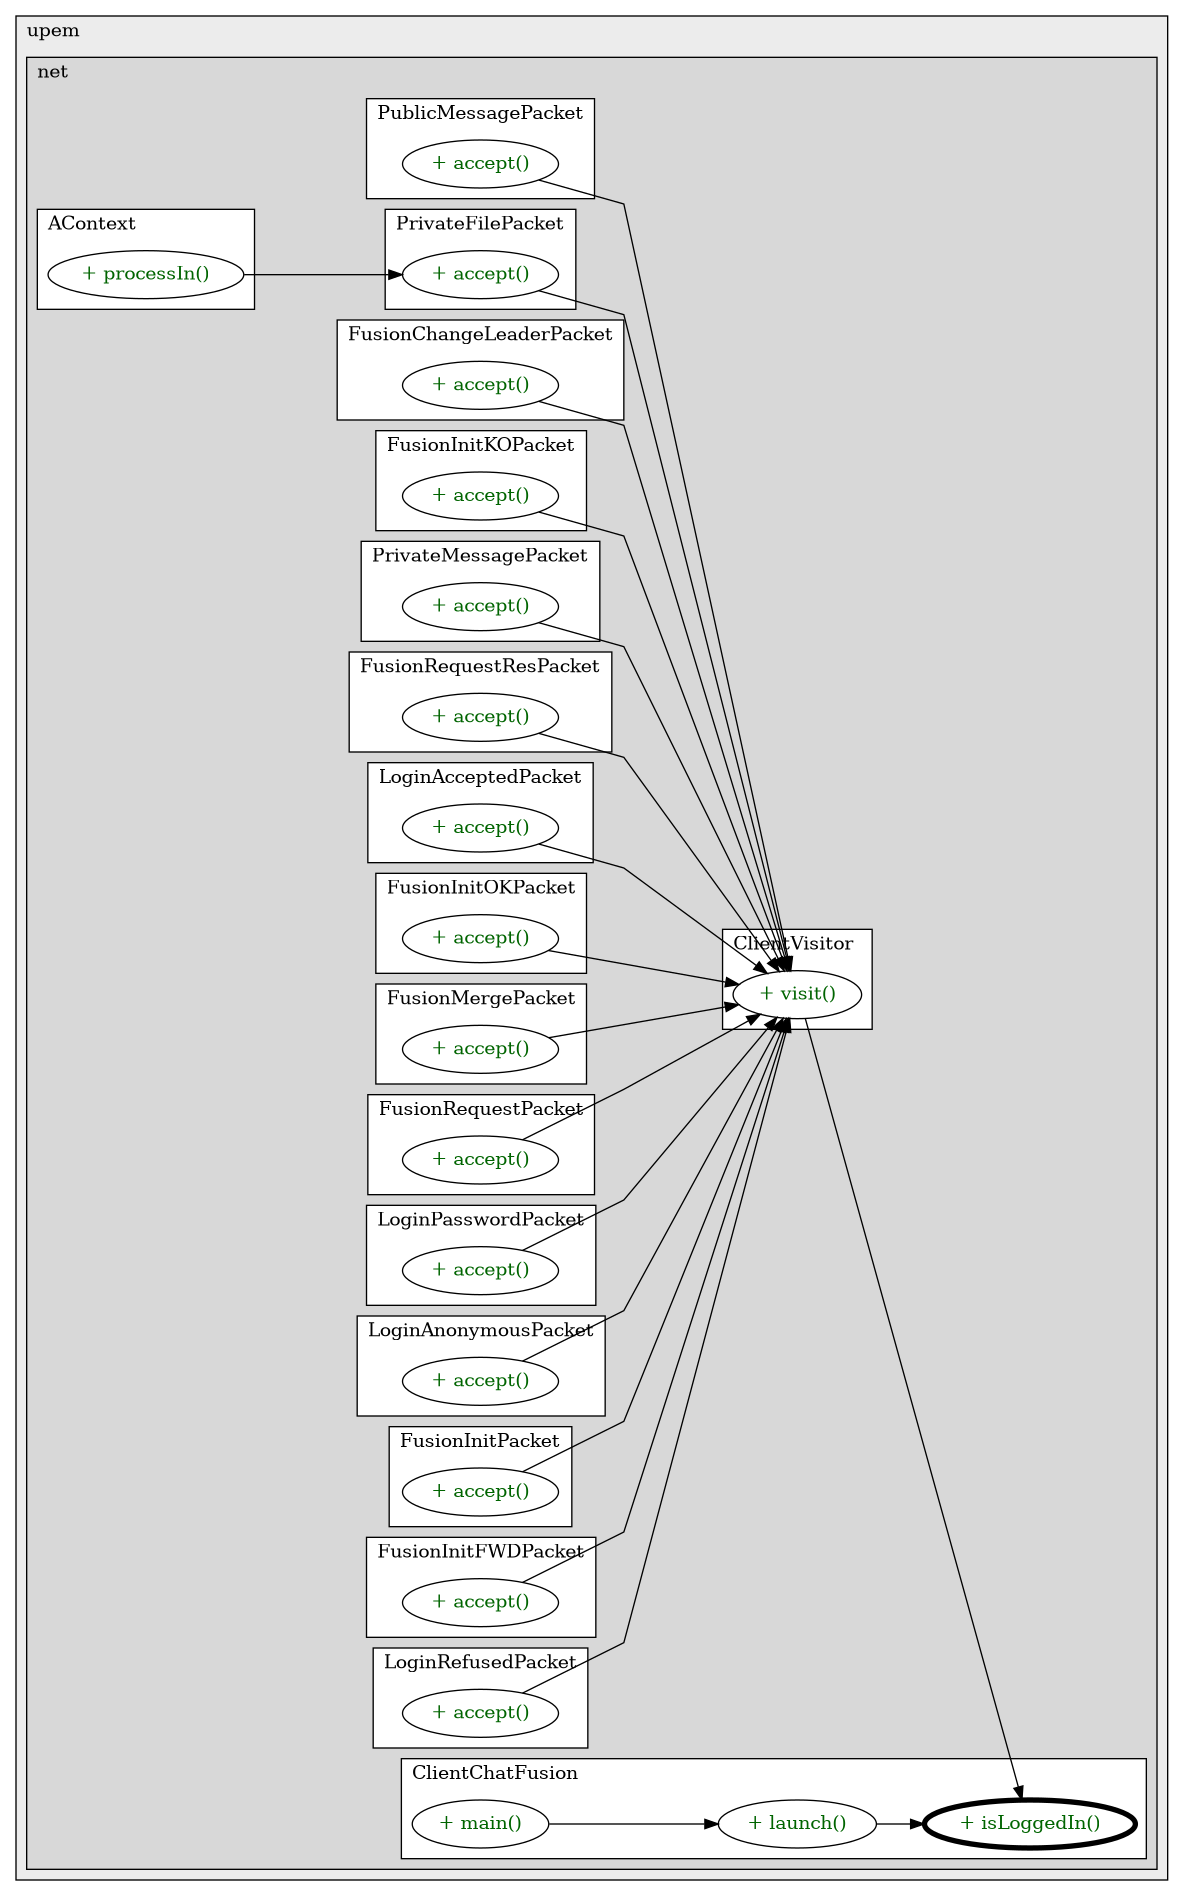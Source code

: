 @startuml

/' diagram meta data start
config=CallConfiguration;
{
  "rootMethod": "fr.upem.net.tcp.chatfusion.client.ClientChatFusion#isLoggedIn()",
  "projectClassification": {
    "searchMode": "OpenProject", // OpenProject, AllProjects
    "includedProjects": "",
    "pathEndKeywords": "*.impl",
    "isClientPath": "",
    "isClientName": "",
    "isTestPath": "",
    "isTestName": "",
    "isMappingPath": "",
    "isMappingName": "",
    "isDataAccessPath": "",
    "isDataAccessName": "",
    "isDataStructurePath": "",
    "isDataStructureName": "",
    "isInterfaceStructuresPath": "",
    "isInterfaceStructuresName": "",
    "isEntryPointPath": "",
    "isEntryPointName": "",
    "treatFinalFieldsAsMandatory": false
  },
  "graphRestriction": {
    "classPackageExcludeFilter": "",
    "classPackageIncludeFilter": "",
    "classNameExcludeFilter": "",
    "classNameIncludeFilter": "",
    "methodNameExcludeFilter": "",
    "methodNameIncludeFilter": "",
    "removeByInheritance": "", // inheritance/annotation based filtering is done in a second step
    "removeByAnnotation": "",
    "removeByClassPackage": "", // cleanup the graph after inheritance/annotation based filtering is done
    "removeByClassName": "",
    "cutMappings": false,
    "cutEnum": true,
    "cutTests": true,
    "cutClient": true,
    "cutDataAccess": true,
    "cutInterfaceStructures": true,
    "cutDataStructures": true,
    "cutGetterAndSetter": true,
    "cutConstructors": true
  },
  "graphTraversal": {
    "forwardDepth": 3,
    "backwardDepth": 3,
    "classPackageExcludeFilter": "",
    "classPackageIncludeFilter": "",
    "classNameExcludeFilter": "",
    "classNameIncludeFilter": "",
    "methodNameExcludeFilter": "",
    "methodNameIncludeFilter": "",
    "hideMappings": false,
    "hideDataStructures": false,
    "hidePrivateMethods": true,
    "hideInterfaceCalls": true, // indirection: implementation -> interface (is hidden) -> implementation
    "onlyShowApplicationEntryPoints": false, // root node is included
    "useMethodCallsForStructureDiagram": "ForwardOnly" // ForwardOnly, BothDirections, No
  },
  "details": {
    "aggregation": "GroupByClass", // ByClass, GroupByClass, None
    "showMethodParametersTypes": false,
    "showMethodParametersNames": false,
    "showMethodReturnType": false,
    "showPackageLevels": 2,
    "showCallOrder": false,
    "edgeMode": "MethodsOnly", // TypesOnly, MethodsOnly, TypesAndMethods, MethodsAndDirectTypeUsage
    "showDetailedClassStructure": false
  },
  "rootClass": "fr.upem.net.tcp.chatfusion.client.ClientChatFusion",
  "extensionCallbackMethod": "" // qualified.class.name#methodName - signature: public static String method(String)
}
diagram meta data end '/



digraph g {
    rankdir="LR"
    splines=polyline
    

'nodes 
subgraph cluster_3596419 { 
   	label=upem
	labeljust=l
	fillcolor="#ececec"
	style=filled
   
   subgraph cluster_1360230834 { 
   	label=net
	labeljust=l
	fillcolor="#d8d8d8"
	style=filled
   
   subgraph cluster_1042234453 { 
   	label=PublicMessagePacket
	labeljust=l
	fillcolor=white
	style=filled
   
   PublicMessagePacket1392084659XXXaccept1699314435[
	label="+ accept()"
	style=filled
	fillcolor=white
	tooltip="PublicMessagePacket

&#10;  Perform this operation on the given packet according to his&#10;  actual type&#10;  @param visitor the packet&#10; "
	fontcolor=darkgreen
];
} 

subgraph cluster_1171374913 { 
   	label=ClientChatFusion
	labeljust=l
	fillcolor=white
	style=filled
   
   ClientChatFusion1030237686XXXisLoggedIn0[
	label="+ isLoggedIn()"
	style=filled
	fillcolor=white
	tooltip="ClientChatFusion

&#10;  Gets if whether or not the client is still connected&#10; "
	penwidth=4
	fontcolor=darkgreen
];

ClientChatFusion1030237686XXXlaunch0[
	label="+ launch()"
	style=filled
	fillcolor=white
	tooltip="ClientChatFusion

&#10;  Launches the client&#10;  @throws IOException if an I/O error occurs&#10; "
	fontcolor=darkgreen
];

ClientChatFusion1030237686XXXmain1859653459[
	label="+ main()"
	style=filled
	fillcolor=white
	tooltip="ClientChatFusion

&#10;  @throws NumberFormatException if a conversion is attempted from a bad format&#10; string to a numeric type&#10;  @throws IOExceptionif an I/O error occurs&#10; "
	fontcolor=darkgreen
];
} 

subgraph cluster_1273207916 { 
   	label=PrivateFilePacket
	labeljust=l
	fillcolor=white
	style=filled
   
   PrivateFilePacket1392084659XXXaccept1699314435[
	label="+ accept()"
	style=filled
	fillcolor=white
	tooltip="PrivateFilePacket

&#10;  Perform this operation on the given packet according to his&#10;  actual type&#10;  @param visitor the packet&#10; "
	fontcolor=darkgreen
];
} 

subgraph cluster_1288723464 { 
   	label=AContext
	labeljust=l
	fillcolor=white
	style=filled
   
   AContext1963540708XXXprocessIn0[
	label="+ processIn()"
	style=filled
	fillcolor=white
	tooltip="AContext

&#10;  Process the content of bufferIn&#10;  \<p\>&#10;  The convention is that bufferIn is in write-mode before the call to process&#10;  and after the call&#10; "
	fontcolor=darkgreen
];
} 

subgraph cluster_1406290720 { 
   	label=FusionChangeLeaderPacket
	labeljust=l
	fillcolor=white
	style=filled
   
   FusionChangeLeaderPacket1392084659XXXaccept1699314435[
	label="+ accept()"
	style=filled
	fillcolor=white
	tooltip="FusionChangeLeaderPacket

&#10;  Perform this operation on the given packet according to his&#10;  actual type&#10;  @param visitor the packet&#10; "
	fontcolor=darkgreen
];
} 

subgraph cluster_1493024389 { 
   	label=FusionInitKOPacket
	labeljust=l
	fillcolor=white
	style=filled
   
   FusionInitKOPacket1392084659XXXaccept1699314435[
	label="+ accept()"
	style=filled
	fillcolor=white
	tooltip="FusionInitKOPacket

&#10;  Perform this operation on the given packet according to his&#10;  actual type&#10;  @param visitor the packet&#10; "
	fontcolor=darkgreen
];
} 

subgraph cluster_1531365593 { 
   	label=PrivateMessagePacket
	labeljust=l
	fillcolor=white
	style=filled
   
   PrivateMessagePacket1392084659XXXaccept1699314435[
	label="+ accept()"
	style=filled
	fillcolor=white
	tooltip="PrivateMessagePacket

&#10;  Perform this operation on the given packet according to his&#10;  actual type&#10;  @param visitor the packet&#10; "
	fontcolor=darkgreen
];
} 

subgraph cluster_1751192920 { 
   	label=FusionRequestResPacket
	labeljust=l
	fillcolor=white
	style=filled
   
   FusionRequestResPacket1392084659XXXaccept1699314435[
	label="+ accept()"
	style=filled
	fillcolor=white
	tooltip="FusionRequestResPacket

&#10;  Perform this operation on the given packet according to his&#10;  actual type&#10;  @param visitor the packet&#10; "
	fontcolor=darkgreen
];
} 

subgraph cluster_187222781 { 
   	label=LoginAcceptedPacket
	labeljust=l
	fillcolor=white
	style=filled
   
   LoginAcceptedPacket1392084659XXXaccept1699314435[
	label="+ accept()"
	style=filled
	fillcolor=white
	tooltip="LoginAcceptedPacket

&#10;  Perform this operation on the given packet according to his&#10;  actual type&#10;  @param visitor the packet&#10; "
	fontcolor=darkgreen
];
} 

subgraph cluster_1928202227 { 
   	label=FusionInitOKPacket
	labeljust=l
	fillcolor=white
	style=filled
   
   FusionInitOKPacket1392084659XXXaccept1699314435[
	label="+ accept()"
	style=filled
	fillcolor=white
	tooltip="FusionInitOKPacket

&#10;  Perform this operation on the given packet according to his&#10;  actual type&#10;  @param visitor the packet&#10; "
	fontcolor=darkgreen
];
} 

subgraph cluster_2035752696 { 
   	label=ClientVisitor
	labeljust=l
	fillcolor=white
	style=filled
   
   ClientVisitor1478770595XXXvisit1911998296[
	label="+ visit()"
	style=filled
	fillcolor=white
	tooltip="ClientVisitor

null"
	fontcolor=darkgreen
];
} 

subgraph cluster_2143020449 { 
   	label=FusionMergePacket
	labeljust=l
	fillcolor=white
	style=filled
   
   FusionMergePacket1392084659XXXaccept1699314435[
	label="+ accept()"
	style=filled
	fillcolor=white
	tooltip="FusionMergePacket

&#10;  Perform this operation on the given packet according to his&#10;  actual type&#10;  @param visitor the packet&#10; "
	fontcolor=darkgreen
];
} 

subgraph cluster_269669768 { 
   	label=FusionRequestPacket
	labeljust=l
	fillcolor=white
	style=filled
   
   FusionRequestPacket1392084659XXXaccept1699314435[
	label="+ accept()"
	style=filled
	fillcolor=white
	tooltip="FusionRequestPacket

&#10;  Perform this operation on the given packet according to his&#10;  actual type&#10;  @param visitor the packet&#10; "
	fontcolor=darkgreen
];
} 

subgraph cluster_416866033 { 
   	label=LoginPasswordPacket
	labeljust=l
	fillcolor=white
	style=filled
   
   LoginPasswordPacket1392084659XXXaccept1699314435[
	label="+ accept()"
	style=filled
	fillcolor=white
	tooltip="LoginPasswordPacket

&#10;  Perform this operation on the given packet according to his&#10;  actual type&#10;  @param visitor the packet&#10; "
	fontcolor=darkgreen
];
} 

subgraph cluster_556017369 { 
   	label=LoginAnonymousPacket
	labeljust=l
	fillcolor=white
	style=filled
   
   LoginAnonymousPacket1392084659XXXaccept1699314435[
	label="+ accept()"
	style=filled
	fillcolor=white
	tooltip="LoginAnonymousPacket

&#10;  Perform this operation on the given packet according to his&#10;  actual type&#10;  @param visitor the packet&#10; "
	fontcolor=darkgreen
];
} 

subgraph cluster_82813655 { 
   	label=FusionInitPacket
	labeljust=l
	fillcolor=white
	style=filled
   
   FusionInitPacket1392084659XXXaccept1699314435[
	label="+ accept()"
	style=filled
	fillcolor=white
	tooltip="FusionInitPacket

&#10;  Perform this operation on the given packet according to his&#10;  actual type&#10;  @param visitor the packet&#10; "
	fontcolor=darkgreen
];
} 

subgraph cluster_83082388 { 
   	label=FusionInitFWDPacket
	labeljust=l
	fillcolor=white
	style=filled
   
   FusionInitFWDPacket1392084659XXXaccept1699314435[
	label="+ accept()"
	style=filled
	fillcolor=white
	tooltip="FusionInitFWDPacket

&#10;  Perform this operation on the given packet according to his&#10;  actual type&#10;  @param visitor the packet&#10; "
	fontcolor=darkgreen
];
} 

subgraph cluster_962576950 { 
   	label=LoginRefusedPacket
	labeljust=l
	fillcolor=white
	style=filled
   
   LoginRefusedPacket1392084659XXXaccept1699314435[
	label="+ accept()"
	style=filled
	fillcolor=white
	tooltip="LoginRefusedPacket

&#10;  Perform this operation on the given packet according to his&#10;  actual type&#10;  @param visitor the packet&#10; "
	fontcolor=darkgreen
];
} 
} 
} 

'edges    
AContext1963540708XXXprocessIn0 -> PrivateFilePacket1392084659XXXaccept1699314435;
ClientChatFusion1030237686XXXlaunch0 -> ClientChatFusion1030237686XXXisLoggedIn0;
ClientChatFusion1030237686XXXmain1859653459 -> ClientChatFusion1030237686XXXlaunch0;
ClientVisitor1478770595XXXvisit1911998296 -> ClientChatFusion1030237686XXXisLoggedIn0;
FusionChangeLeaderPacket1392084659XXXaccept1699314435 -> ClientVisitor1478770595XXXvisit1911998296;
FusionInitFWDPacket1392084659XXXaccept1699314435 -> ClientVisitor1478770595XXXvisit1911998296;
FusionInitKOPacket1392084659XXXaccept1699314435 -> ClientVisitor1478770595XXXvisit1911998296;
FusionInitOKPacket1392084659XXXaccept1699314435 -> ClientVisitor1478770595XXXvisit1911998296;
FusionInitPacket1392084659XXXaccept1699314435 -> ClientVisitor1478770595XXXvisit1911998296;
FusionMergePacket1392084659XXXaccept1699314435 -> ClientVisitor1478770595XXXvisit1911998296;
FusionRequestPacket1392084659XXXaccept1699314435 -> ClientVisitor1478770595XXXvisit1911998296;
FusionRequestResPacket1392084659XXXaccept1699314435 -> ClientVisitor1478770595XXXvisit1911998296;
LoginAcceptedPacket1392084659XXXaccept1699314435 -> ClientVisitor1478770595XXXvisit1911998296;
LoginAnonymousPacket1392084659XXXaccept1699314435 -> ClientVisitor1478770595XXXvisit1911998296;
LoginPasswordPacket1392084659XXXaccept1699314435 -> ClientVisitor1478770595XXXvisit1911998296;
LoginRefusedPacket1392084659XXXaccept1699314435 -> ClientVisitor1478770595XXXvisit1911998296;
PrivateFilePacket1392084659XXXaccept1699314435 -> ClientVisitor1478770595XXXvisit1911998296;
PrivateMessagePacket1392084659XXXaccept1699314435 -> ClientVisitor1478770595XXXvisit1911998296;
PublicMessagePacket1392084659XXXaccept1699314435 -> ClientVisitor1478770595XXXvisit1911998296;
    
}
@enduml